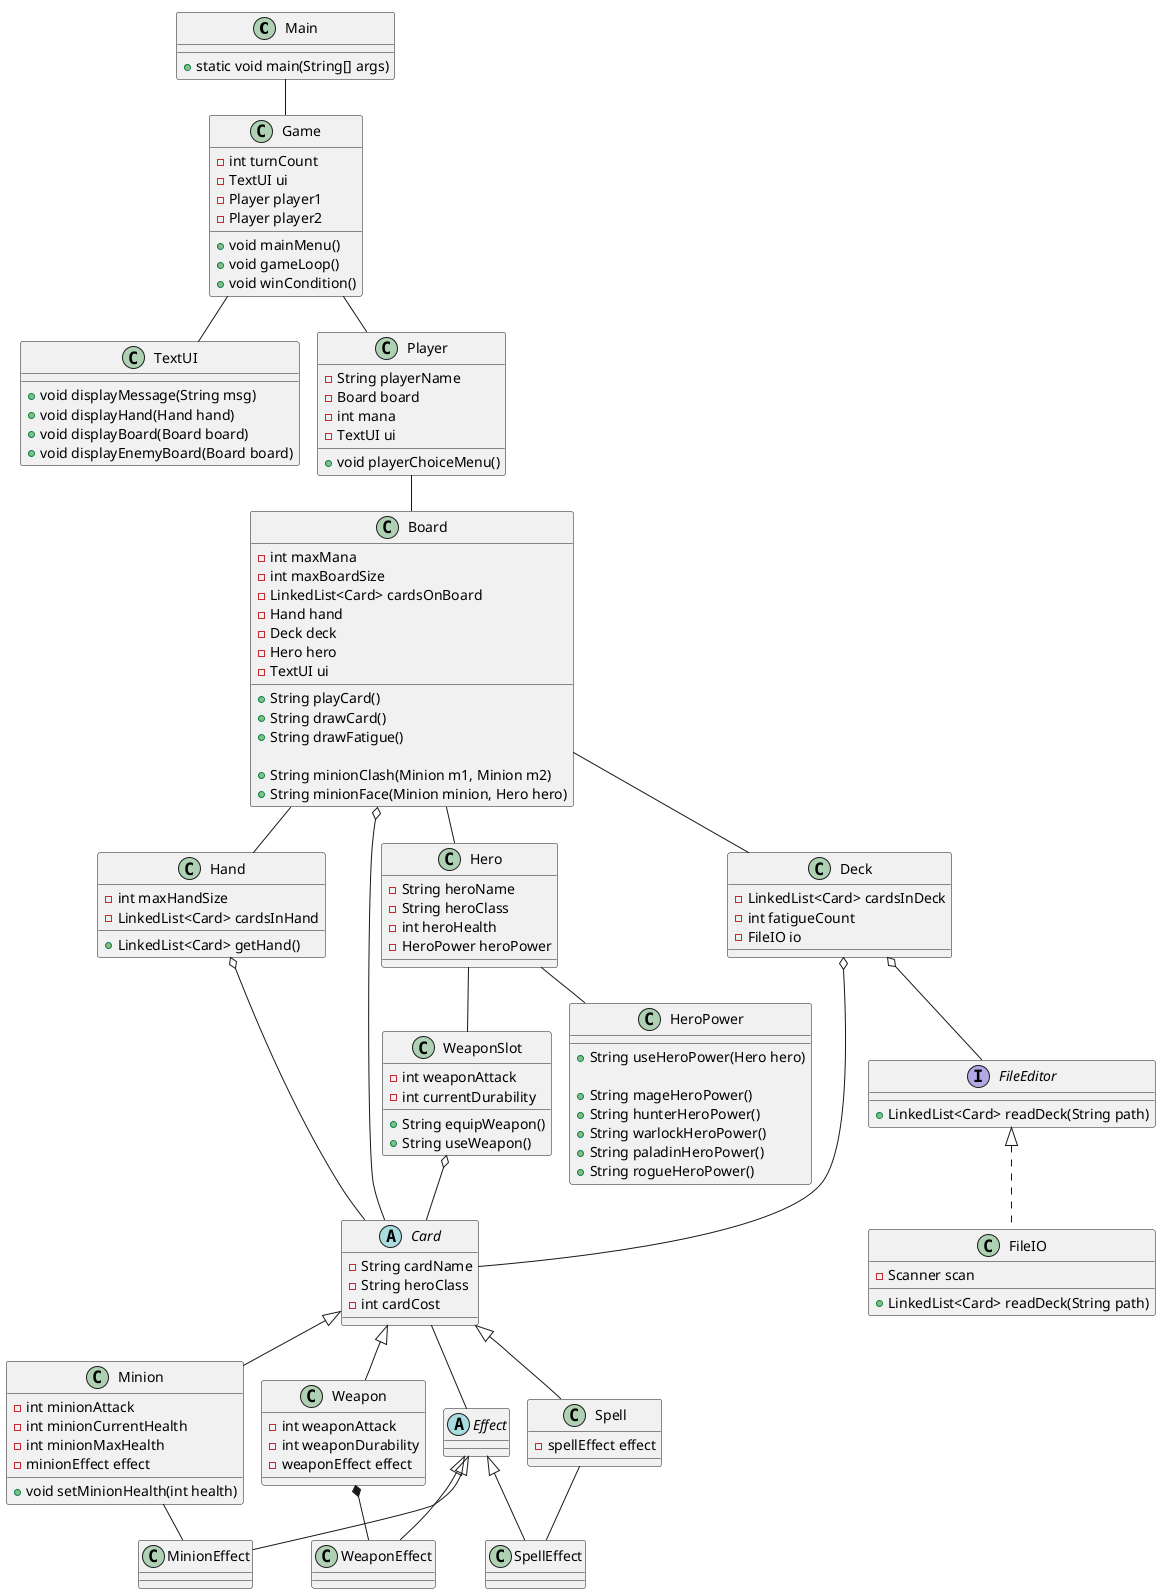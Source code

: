 @startuml
'https://plantuml.com/sequence-diagram
!pragma layout smetana


class Main
abstract Card
class Board
class Hero
class Game
class TextUI
class FileIO
class Player
class Minion
class Weapon
class Spell
class Deck
interface FileEditor
class Hand
class WeaponSlot
class HeroPower
abstract Effect
class MinionEffect
class SpellEffect
class WeaponEffect


 Card  <|-- Spell
 Card  <|-- Minion
 Card  <|-- Weapon
 Effect  <|-- SpellEffect
 Effect  <|-- MinionEffect
 Effect  <|-- WeaponEffect
 Deck o-- Card
 Board -- Deck
 Board-- Hand
 Board -- Hero
 Game-- TextUI

 Game -- Player
 Main-- Game
 Deck o-- FileEditor
 FileEditor <|.- FileIO
 Player -- Board
 Hand o-- Card
 Board o-- Card
 Hero-- WeaponSlot
 WeaponSlot o-- Card
 Hero -- HeroPower
 Card-- Effect
 Minion -- MinionEffect
 Spell-- SpellEffect
 Weapon *-- WeaponEffect


class Main {
+static void main(String[] args)


}
abstract Card {
-String cardName
-String heroClass
-int cardCost


}
interface FileEditor {
+LinkedList<Card> readDeck(String path)

}
class FileIO {
-Scanner scan
+LinkedList<Card> readDeck(String path)

}
class WeaponSlot {
-int weaponAttack
-int currentDurability

+String equipWeapon()
+String useWeapon()

}

class Game {
-int turnCount
-TextUI ui
-Player player1
-Player player2

+void mainMenu()
+void gameLoop()
+void winCondition()

}
class Hero {
-String heroName
-String heroClass
-int heroHealth
-HeroPower heroPower

}
class Hand {
-int maxHandSize
-LinkedList<Card> cardsInHand
+LinkedList<Card> getHand()

}
class TextUI {
+void displayMessage(String msg)
+void displayHand(Hand hand)
+void displayBoard(Board board)
+void displayEnemyBoard(Board board)

}
class Board {
-int maxMana
-int maxBoardSize
-LinkedList<Card> cardsOnBoard
-Hand hand
-Deck deck
-Hero hero
-TextUI ui

+String playCard()
+String drawCard()
+String drawFatigue()

+String minionClash(Minion m1, Minion m2)
+String minionFace(Minion minion, Hero hero)

}
class Deck {
-LinkedList<Card> cardsInDeck
-int fatigueCount
-FileIO io

}
class Player {
-String playerName
-Board board
-int mana
-TextUI ui

+void playerChoiceMenu()

}

class Minion {
-int minionAttack
-int minionCurrentHealth
-int minionMaxHealth
-minionEffect effect

+void setMinionHealth(int health)

}

class Weapon {
-int weaponAttack
-int weaponDurability
-weaponEffect effect

}
class Spell {
-spellEffect effect

}

class HeroPower {


+String useHeroPower(Hero hero)

+String mageHeroPower()
+String hunterHeroPower()
+String warlockHeroPower()
+String paladinHeroPower()
+String rogueHeroPower()



}




@enduml